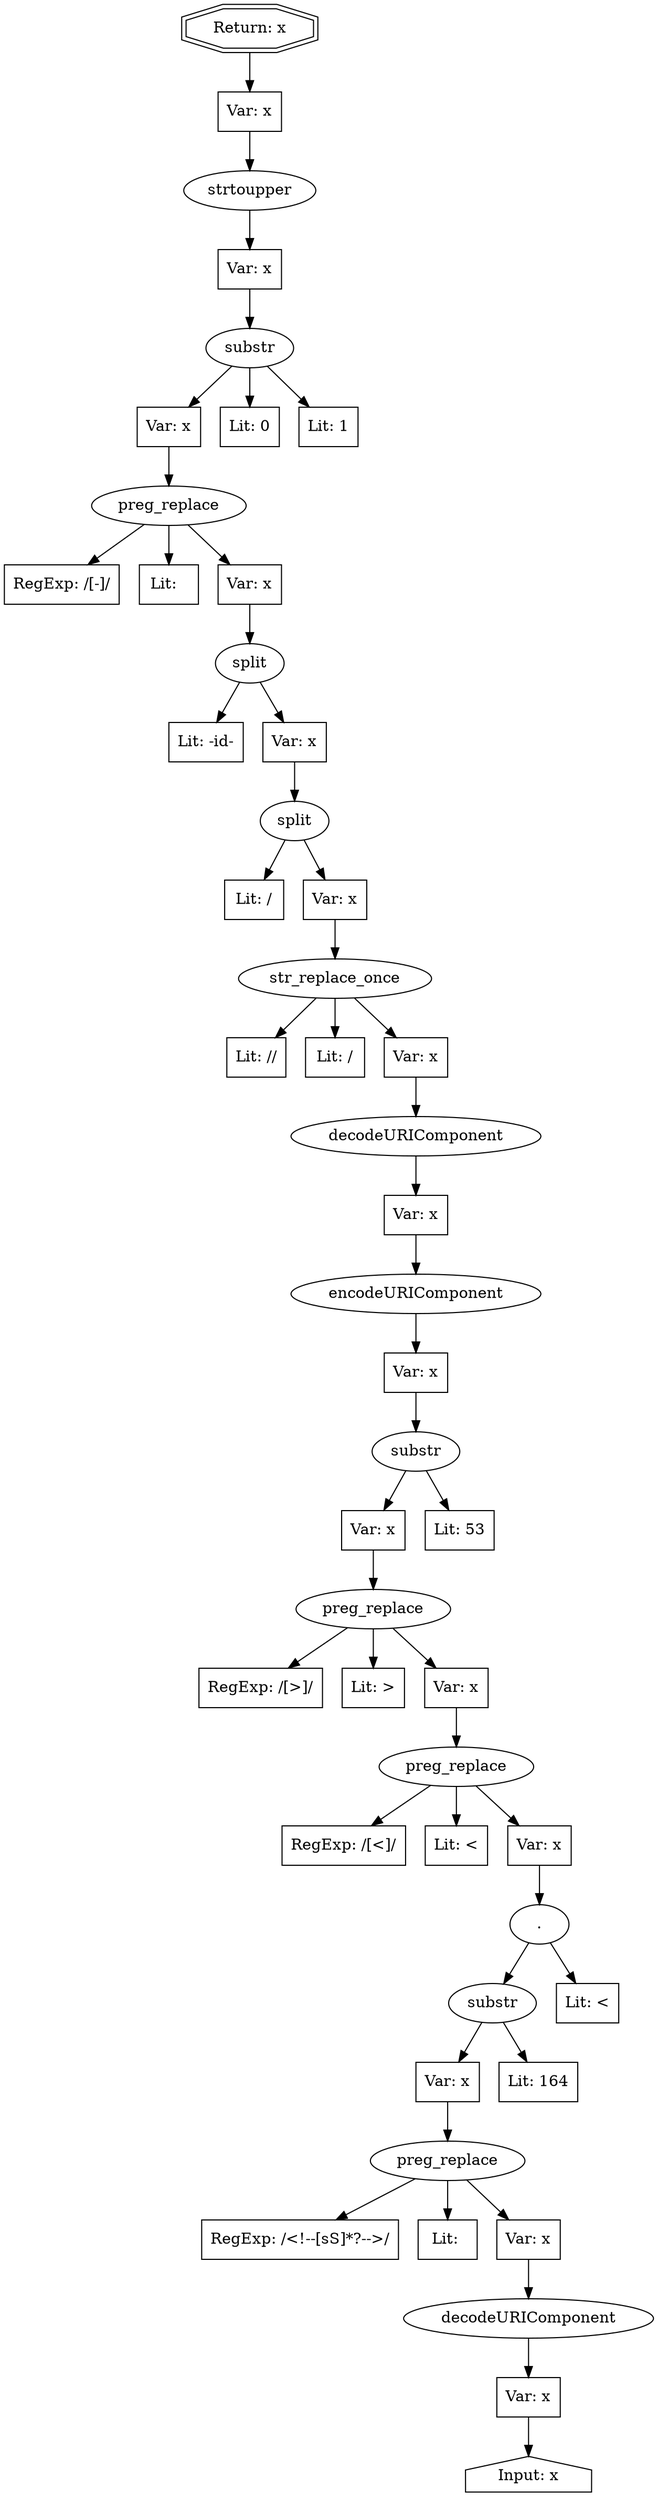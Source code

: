 // Finding: 24237f9e-2682-4655-8c87-7826e4ea9d37
// Finding.url: https://www.example239.com/about-us/leadership#</iframe></style></script></object></embed></textarea><img src=x onerror=taintfoxLog('617223b5113544bf860961ce5b5ec2fc')><!--/*
// Finding.parentloc: https://www.example239.com/about-us/leadership#</iframe></style></script></object></embed></textarea><img src=x onerror=taintfoxLog('617223b5113544bf860961ce5b5ec2fc')><!--/*
// Finding.domain: www.example239.com
// Finding.base_domain: example239.com
// Finding.source: document.documentURI
// Finding.sink: innerHTML
// Sanitizer.score: 3
// Sanitizer.name: 
// Sanitizer.location: https://www.example239.com/about-us/leadership##</iframe></style></script></object></embed></textarea><img src=x onerror=taintfoxLog('617223b5113544bf860961ce5b5ec2fc')><!--/* - <anonymous>:52:28
// Finding.begin: 265
// Finding.end: 266
// Finding.original_uuid: 373c76e3-16d7-48ce-a842-5ed4898d8d8d
// Finding.TwentyFiveMillionFlowsId: -1614505710
// Finding.script: https://www.example239.com/Style Library/unisys/js/jquery-3.5.1.min.js
// Finding.line: 2
// Exploit.uuid: 617223b5-1135-44bf-8609-61ce5b5ec2fc
// Exploit.success: false
// Exploit.status: validated
// Exploit.method: C
// Exploit.type: html
// Exploit.token: text
// Exploit.content: A
// Exploit.quote_type: None
// Exploit.tag: None
// Exploit.break_out: #</iframe></style></script></object></embed></textarea><img src=x onerror=
// Exploit.break_in: ><!--/*
// Exploit.payload: #</iframe></style></script></object></embed></textarea><img src=x onerror=taintfoxLog(1)><!--/*
// Exploit.begin_taint_url: 23
// Exploit.end_taint_url: 24
// Exploit.replace_begin_url: 42
// Exploit.replace_end_url: 42
// Exploit.replace_begin_param: 128
// Exploit.replace_end_param: 128
// Issues.LargestEncodeAttrStringChain: 0
// Issues.LargestTextFragmentEncodeChainLength: 0
// Issues.HasApproximation: false
// Issues.HasMissingImplementation: false
// Issues.HasInfiniteRegexWithFunctionReplacer: false
// Issues.MergedSplitAndJoins: false
// Issues.HasUrlInRhsOfReplace: false
// Issues.HasUrlInLhsOfReplace: false
// Issues.HasCookieValueInLhsOfreplace: false
// Issues.HasCookieValueInRhsOfreplace: false
// Issues.HasCookieValueInMatchPattern: false
// Issues.HasCookieValueInExecPattern: false
// Issues.RemovedLRConcats: true
// Issues.RemovedReplaceArtifacts: false
// Issues.HasUrlInMatchPattern: false
// Issues.HasUrlInExecPattern: false
// Issues.RemovedNOPreplaces: false
// Issues.Known_sanitizer: false
// DepGraph.hash: 2097476775
// DepGraph.sanitizer_hash: 597871303
// Removed LR concats 
digraph cfg {
n0 [shape=house, label="Input: x"];
n1 [shape=ellipse, label="decodeURIComponent"];
n2 [shape=box, label="Var: x"];
n3 [shape=ellipse, label="preg_replace"];
n4 [shape=box, label="RegExp: /<!--[\s\S]*?-->/"];
n5 [shape=box, label="Lit: "];
n6 [shape=box, label="Var: x"];
n7 [shape=ellipse, label="substr"];
n8 [shape=box, label="Var: x"];
n9 [shape=box, label="Lit: 164"];
n10 [shape=ellipse, label="."];
n11 [shape=box, label="Lit: &lt;"];
n12 [shape=ellipse, label="preg_replace"];
n13 [shape=box, label="RegExp: /[<]/"];
n14 [shape=box, label="Lit: &lt;"];
n15 [shape=box, label="Var: x"];
n16 [shape=ellipse, label="preg_replace"];
n17 [shape=box, label="RegExp: /[>]/"];
n18 [shape=box, label="Lit: &gt;"];
n19 [shape=box, label="Var: x"];
n20 [shape=ellipse, label="substr"];
n21 [shape=box, label="Var: x"];
n22 [shape=box, label="Lit: 53"];
n23 [shape=ellipse, label="encodeURIComponent"];
n24 [shape=box, label="Var: x"];
n25 [shape=ellipse, label="decodeURIComponent"];
n26 [shape=box, label="Var: x"];
n27 [shape=ellipse, label="str_replace_once"];
n28 [shape=box, label="Lit: //"];
n29 [shape=box, label="Lit: /"];
n30 [shape=box, label="Var: x"];
n31 [shape=ellipse, label="split"];
n32 [shape=box, label="Lit: /"];
n33 [shape=box, label="Var: x"];
n34 [shape=ellipse, label="split"];
n35 [shape=box, label="Lit: -id-"];
n36 [shape=box, label="Var: x"];
n37 [shape=ellipse, label="preg_replace"];
n38 [shape=box, label="RegExp: /[-]/"];
n39 [shape=box, label="Lit:  "];
n40 [shape=box, label="Var: x"];
n41 [shape=ellipse, label="substr"];
n42 [shape=box, label="Var: x"];
n43 [shape=box, label="Lit: 0"];
n44 [shape=box, label="Lit: 1"];
n45 [shape=ellipse, label="strtoupper"];
n46 [shape=box, label="Var: x"];
n47 [shape=box, label="Var: x"];
n48 [shape=doubleoctagon, label="Return: x"];
n2 -> n0;
n1 -> n2;
n6 -> n1;
n3 -> n4;
n3 -> n5;
n3 -> n6;
n8 -> n3;
n7 -> n8;
n7 -> n9;
n10 -> n11;
n10 -> n7;
n15 -> n10;
n12 -> n13;
n12 -> n14;
n12 -> n15;
n19 -> n12;
n16 -> n17;
n16 -> n18;
n16 -> n19;
n21 -> n16;
n20 -> n21;
n20 -> n22;
n24 -> n20;
n23 -> n24;
n26 -> n23;
n25 -> n26;
n30 -> n25;
n27 -> n28;
n27 -> n29;
n27 -> n30;
n33 -> n27;
n31 -> n32;
n31 -> n33;
n36 -> n31;
n34 -> n35;
n34 -> n36;
n40 -> n34;
n37 -> n38;
n37 -> n39;
n37 -> n40;
n42 -> n37;
n41 -> n42;
n41 -> n43;
n41 -> n44;
n46 -> n41;
n45 -> n46;
n47 -> n45;
n48 -> n47;
}
